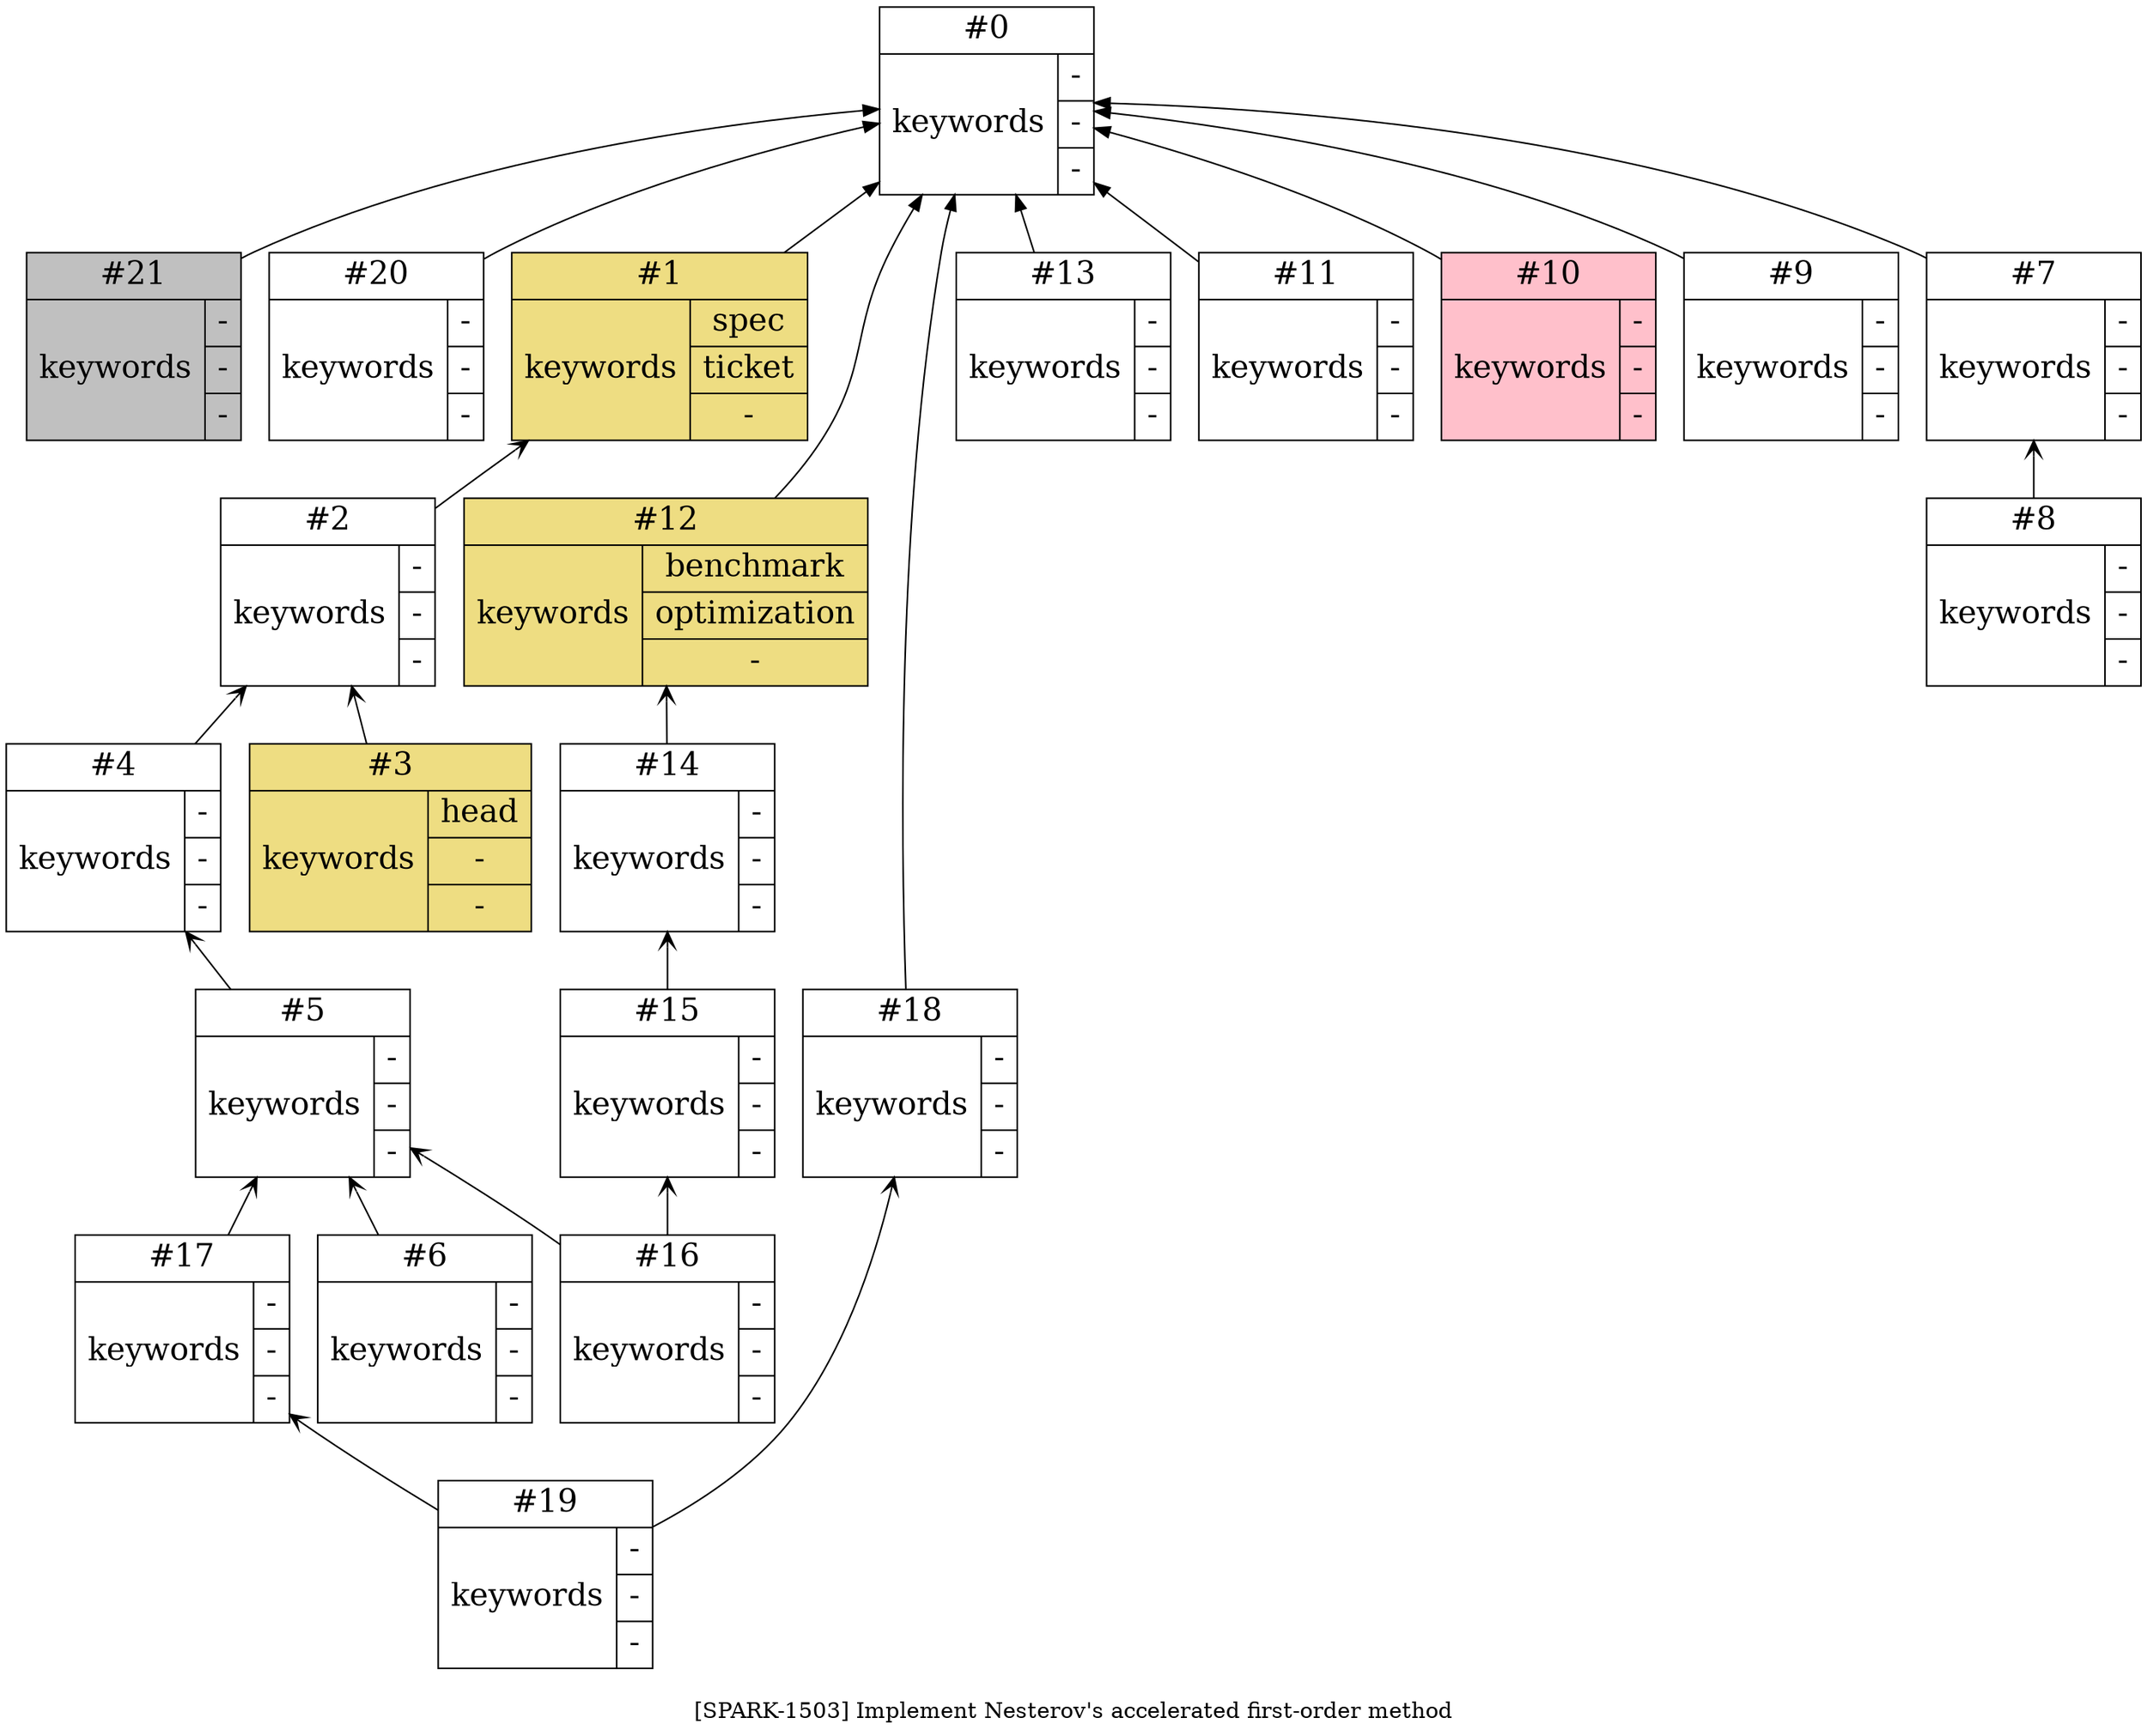 digraph spark2 {
  layout="dot";
  label="\n[SPARK-1503] Implement Nesterov's accelerated first-order method\n";
  rankdir="BT";
  21[shape="record",label="{#21 | {keywords | {- | - | -}} }",fontsize="20",style="solid,filled",color="black",fillcolor="gray"];
  0[shape="record",label="{#0 | {keywords | {- | - | -}} }",fontsize="20",style="solid,filled",color="black",fillcolor="none"];
  20[shape="record",label="{#20 | {keywords | {- | - | -}} }",fontsize="20",style="solid,filled",color="black",fillcolor="none"];
  19[shape="record",label="{#19 | {keywords | {- | - | -}} }",fontsize="20",style="solid,filled",color="black",fillcolor="none"];
  17[shape="record",label="{#17 | {keywords | {- | - | -}} }",fontsize="20",style="solid,filled",color="black",fillcolor="none"];
  18[shape="record",label="{#18 | {keywords | {- | - | -}} }",fontsize="20",style="solid,filled",color="black",fillcolor="none"];
  5[shape="record",label="{#5 | {keywords | {- | - | -}} }",fontsize="20",style="solid,filled",color="black",fillcolor="none"];
  16[shape="record",label="{#16 | {keywords | {- | - | -}} }",fontsize="20",style="solid,filled",color="black",fillcolor="none"];
  15[shape="record",label="{#15 | {keywords | {- | - | -}} }",fontsize="20",style="solid,filled",color="black",fillcolor="none"];
  14[shape="record",label="{#14 | {keywords | {- | - | -}} }",fontsize="20",style="solid,filled",color="black",fillcolor="none"];
  12[shape="record",label="{#12 | {keywords | {benchmark | optimization | -}} }",fontsize="20",style="solid,filled",color="black",fillcolor="lightgoldenrod"];
  13[shape="record",label="{#13 | {keywords | {- | - | -}} }",fontsize="20",style="solid,filled",color="black",fillcolor="none"];
  11[shape="record",label="{#11 | {keywords | {- | - | -}} }",fontsize="20",style="solid,filled",color="black",fillcolor="none"];
  10[shape="record",label="{#10 | {keywords | {- | - | -}} }",fontsize="20",style="solid,filled",color="black",fillcolor="pink"];
  9[shape="record",label="{#9 | {keywords | {- | - | -}} }",fontsize="20",style="solid,filled",color="black",fillcolor="none"];
  8[shape="record",label="{#8 | {keywords | {- | - | -}} }",fontsize="20",style="solid,filled",color="black",fillcolor="none"];
  7[shape="record",label="{#7 | {keywords | {- | - | -}} }",fontsize="20",style="solid,filled",color="black",fillcolor="none"];
  6[shape="record",label="{#6 | {keywords | {- | - | -}} }",fontsize="20",style="solid,filled",color="black",fillcolor="none"];
  4[shape="record",label="{#4 | {keywords | {- | - | -}} }",fontsize="20",style="solid,filled",color="black",fillcolor="none"];
  2[shape="record",label="{#2 | {keywords | {- | - | -}} }",fontsize="20",style="solid,filled",color="black",fillcolor="none"];
  3[shape="record",label="{#3 | {keywords | {head | - | -}} }",fontsize="20",style="solid,filled",color="black",fillcolor="lightgoldenrod"];
  1[shape="record",label="{#1 | {keywords | {spec | ticket | -}} }",fontsize="20",style="solid,filled",color="black",fillcolor="lightgoldenrod"];
  21 -> 0;
  20 -> 0;
  19 -> 17[arrowhead="vee"];
  19 -> 18[arrowhead="vee"];
  18 -> 0;
  17 -> 5[arrowhead="vee"];
  16 -> 15[arrowhead="vee"];
  16 -> 5[arrowhead="vee"];
  15 -> 14[arrowhead="vee"];
  14 -> 12[arrowhead="vee"];
  13 -> 0;
  12 -> 0;
  11 -> 0;
  10 -> 0;
  9 -> 0;
  8 -> 7[arrowhead="vee"];
  7 -> 0;
  6 -> 5[arrowhead="vee"];
  5 -> 4[arrowhead="vee"];
  4 -> 2[arrowhead="vee"];
  3 -> 2[arrowhead="vee"];
  2 -> 1[arrowhead="vee"];
  1 -> 0;
}
